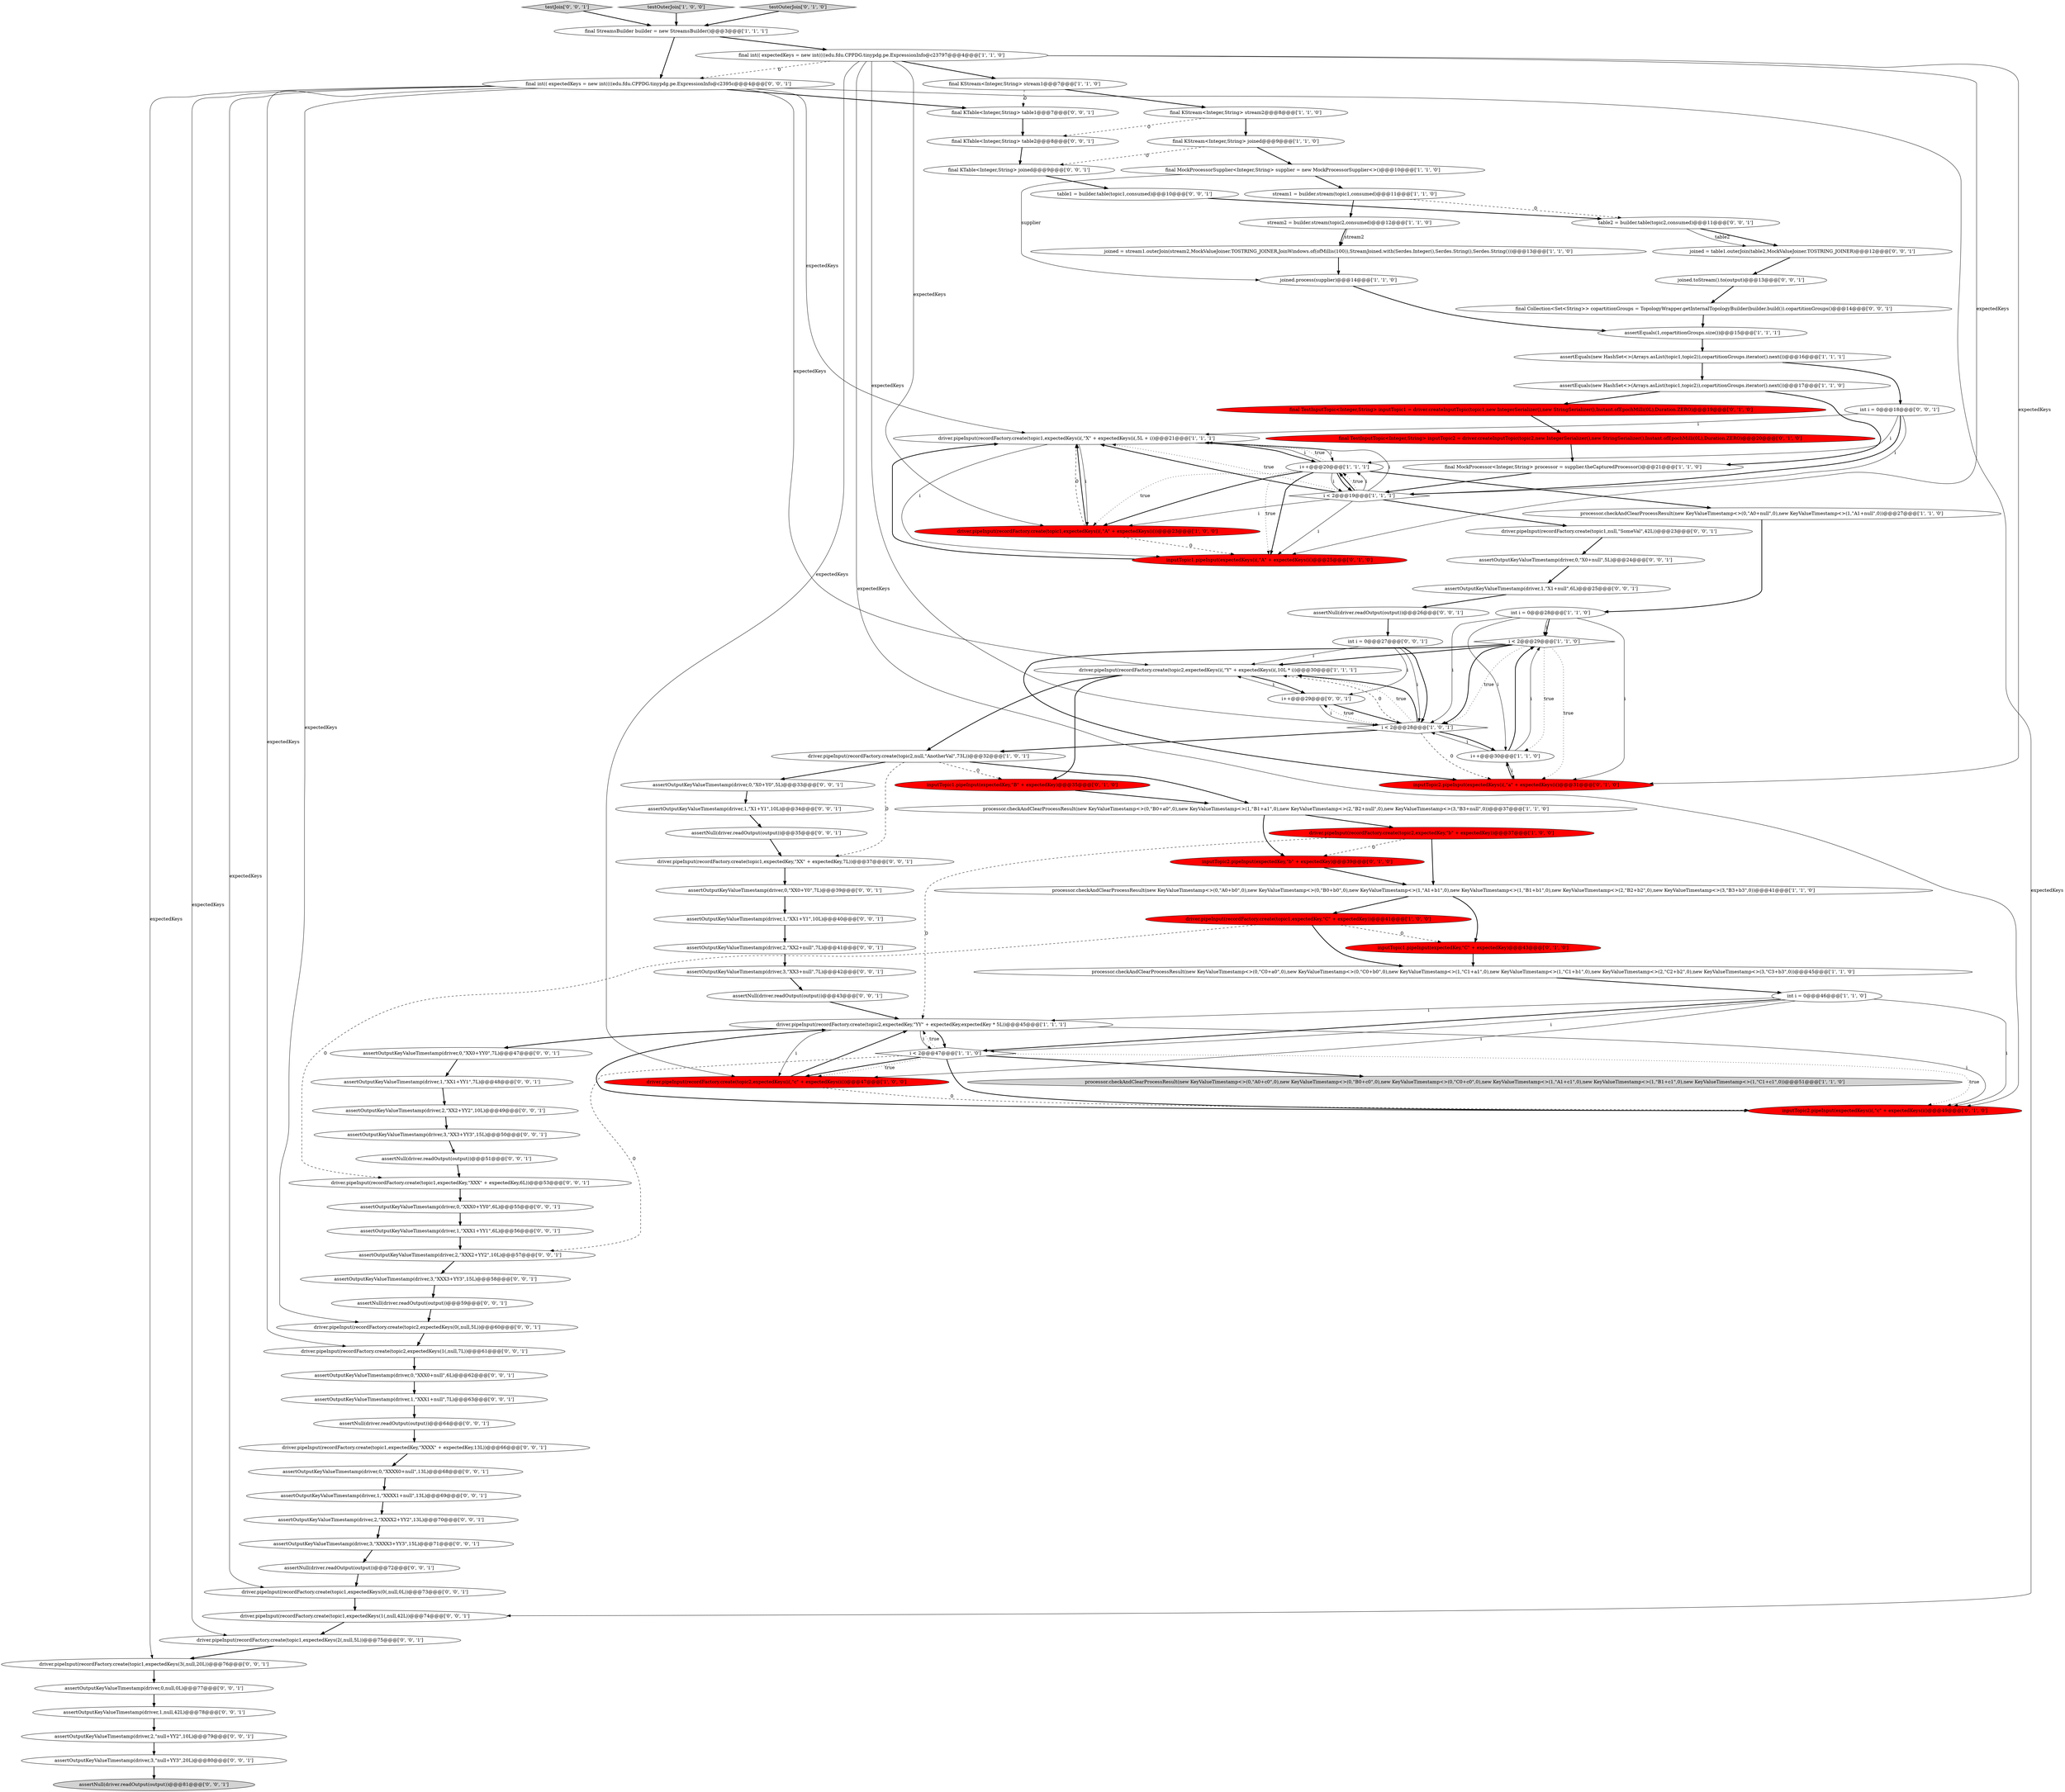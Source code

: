 digraph {
58 [style = filled, label = "testJoin['0', '0', '1']", fillcolor = lightgray, shape = diamond image = "AAA0AAABBB3BBB"];
77 [style = filled, label = "assertOutputKeyValueTimestamp(driver,0,\"XX0+YY0\",7L)@@@47@@@['0', '0', '1']", fillcolor = white, shape = ellipse image = "AAA0AAABBB3BBB"];
13 [style = filled, label = "driver.pipeInput(recordFactory.create(topic1,expectedKeys(i(,\"X\" + expectedKeys(i(,5L + i))@@@21@@@['1', '1', '1']", fillcolor = white, shape = ellipse image = "AAA0AAABBB1BBB"];
46 [style = filled, label = "assertOutputKeyValueTimestamp(driver,3,\"XXXX3+YY3\",15L)@@@71@@@['0', '0', '1']", fillcolor = white, shape = ellipse image = "AAA0AAABBB3BBB"];
14 [style = filled, label = "driver.pipeInput(recordFactory.create(topic2,expectedKeys(i(,\"Y\" + expectedKeys(i(,10L * i))@@@30@@@['1', '1', '1']", fillcolor = white, shape = ellipse image = "AAA0AAABBB1BBB"];
56 [style = filled, label = "joined.toStream().to(output)@@@13@@@['0', '0', '1']", fillcolor = white, shape = ellipse image = "AAA0AAABBB3BBB"];
78 [style = filled, label = "assertOutputKeyValueTimestamp(driver,1,\"XXX1+null\",7L)@@@63@@@['0', '0', '1']", fillcolor = white, shape = ellipse image = "AAA0AAABBB3BBB"];
63 [style = filled, label = "driver.pipeInput(recordFactory.create(topic1,expectedKey,\"XXX\" + expectedKey,6L))@@@53@@@['0', '0', '1']", fillcolor = white, shape = ellipse image = "AAA0AAABBB3BBB"];
2 [style = filled, label = "stream2 = builder.stream(topic2,consumed)@@@12@@@['1', '1', '0']", fillcolor = white, shape = ellipse image = "AAA0AAABBB1BBB"];
62 [style = filled, label = "final int(( expectedKeys = new int((((edu.fdu.CPPDG.tinypdg.pe.ExpressionInfo@c2395c@@@4@@@['0', '0', '1']", fillcolor = white, shape = ellipse image = "AAA0AAABBB3BBB"];
29 [style = filled, label = "driver.pipeInput(recordFactory.create(topic1,expectedKey,\"C\" + expectedKey))@@@41@@@['1', '0', '0']", fillcolor = red, shape = ellipse image = "AAA1AAABBB1BBB"];
52 [style = filled, label = "assertNull(driver.readOutput(output))@@@72@@@['0', '0', '1']", fillcolor = white, shape = ellipse image = "AAA0AAABBB3BBB"];
28 [style = filled, label = "i < 2@@@29@@@['1', '1', '0']", fillcolor = white, shape = diamond image = "AAA0AAABBB1BBB"];
33 [style = filled, label = "final KStream<Integer,String> stream2@@@8@@@['1', '1', '0']", fillcolor = white, shape = ellipse image = "AAA0AAABBB1BBB"];
53 [style = filled, label = "assertOutputKeyValueTimestamp(driver,3,\"XX3+null\",7L)@@@42@@@['0', '0', '1']", fillcolor = white, shape = ellipse image = "AAA0AAABBB3BBB"];
81 [style = filled, label = "driver.pipeInput(recordFactory.create(topic1,expectedKeys(3(,null,20L))@@@76@@@['0', '0', '1']", fillcolor = white, shape = ellipse image = "AAA0AAABBB3BBB"];
4 [style = filled, label = "assertEquals(1,copartitionGroups.size())@@@15@@@['1', '1', '1']", fillcolor = white, shape = ellipse image = "AAA0AAABBB1BBB"];
74 [style = filled, label = "assertOutputKeyValueTimestamp(driver,2,\"XXX2+YY2\",10L)@@@57@@@['0', '0', '1']", fillcolor = white, shape = ellipse image = "AAA0AAABBB3BBB"];
12 [style = filled, label = "final MockProcessor<Integer,String> processor = supplier.theCapturedProcessor()@@@21@@@['1', '1', '0']", fillcolor = white, shape = ellipse image = "AAA0AAABBB1BBB"];
71 [style = filled, label = "assertOutputKeyValueTimestamp(driver,2,\"XXXX2+YY2\",13L)@@@70@@@['0', '0', '1']", fillcolor = white, shape = ellipse image = "AAA0AAABBB3BBB"];
48 [style = filled, label = "assertNull(driver.readOutput(output))@@@26@@@['0', '0', '1']", fillcolor = white, shape = ellipse image = "AAA0AAABBB3BBB"];
16 [style = filled, label = "joined = stream1.outerJoin(stream2,MockValueJoiner.TOSTRING_JOINER,JoinWindows.of(ofMillis(100)),StreamJoined.with(Serdes.Integer(),Serdes.String(),Serdes.String()))@@@13@@@['1', '1', '0']", fillcolor = white, shape = ellipse image = "AAA0AAABBB1BBB"];
76 [style = filled, label = "assertOutputKeyValueTimestamp(driver,2,\"XX2+null\",7L)@@@41@@@['0', '0', '1']", fillcolor = white, shape = ellipse image = "AAA0AAABBB3BBB"];
17 [style = filled, label = "joined.process(supplier)@@@14@@@['1', '1', '0']", fillcolor = white, shape = ellipse image = "AAA0AAABBB1BBB"];
79 [style = filled, label = "driver.pipeInput(recordFactory.create(topic1,expectedKeys(1(,null,42L))@@@74@@@['0', '0', '1']", fillcolor = white, shape = ellipse image = "AAA0AAABBB3BBB"];
10 [style = filled, label = "int i = 0@@@46@@@['1', '1', '0']", fillcolor = white, shape = ellipse image = "AAA0AAABBB1BBB"];
41 [style = filled, label = "final TestInputTopic<Integer,String> inputTopic2 = driver.createInputTopic(topic2,new IntegerSerializer(),new StringSerializer(),Instant.ofEpochMilli(0L),Duration.ZERO)@@@20@@@['0', '1', '0']", fillcolor = red, shape = ellipse image = "AAA1AAABBB2BBB"];
43 [style = filled, label = "inputTopic1.pipeInput(expectedKey,\"B\" + expectedKey)@@@35@@@['0', '1', '0']", fillcolor = red, shape = ellipse image = "AAA1AAABBB2BBB"];
94 [style = filled, label = "assertOutputKeyValueTimestamp(driver,0,\"XXXX0+null\",13L)@@@68@@@['0', '0', '1']", fillcolor = white, shape = ellipse image = "AAA0AAABBB3BBB"];
54 [style = filled, label = "final KTable<Integer,String> table1@@@7@@@['0', '0', '1']", fillcolor = white, shape = ellipse image = "AAA0AAABBB3BBB"];
30 [style = filled, label = "final MockProcessorSupplier<Integer,String> supplier = new MockProcessorSupplier<>()@@@10@@@['1', '1', '0']", fillcolor = white, shape = ellipse image = "AAA0AAABBB1BBB"];
11 [style = filled, label = "i++@@@30@@@['1', '1', '0']", fillcolor = white, shape = ellipse image = "AAA0AAABBB1BBB"];
20 [style = filled, label = "processor.checkAndClearProcessResult(new KeyValueTimestamp<>(0,\"A0+c0\",0),new KeyValueTimestamp<>(0,\"B0+c0\",0),new KeyValueTimestamp<>(0,\"C0+c0\",0),new KeyValueTimestamp<>(1,\"A1+c1\",0),new KeyValueTimestamp<>(1,\"B1+c1\",0),new KeyValueTimestamp<>(1,\"C1+c1\",0))@@@51@@@['1', '1', '0']", fillcolor = lightgray, shape = ellipse image = "AAA0AAABBB1BBB"];
97 [style = filled, label = "assertOutputKeyValueTimestamp(driver,1,\"X1+Y1\",10L)@@@34@@@['0', '0', '1']", fillcolor = white, shape = ellipse image = "AAA0AAABBB3BBB"];
67 [style = filled, label = "assertOutputKeyValueTimestamp(driver,3,\"null+YY3\",20L)@@@80@@@['0', '0', '1']", fillcolor = white, shape = ellipse image = "AAA0AAABBB3BBB"];
21 [style = filled, label = "testOuterJoin['1', '0', '0']", fillcolor = lightgray, shape = diamond image = "AAA0AAABBB1BBB"];
84 [style = filled, label = "int i = 0@@@27@@@['0', '0', '1']", fillcolor = white, shape = ellipse image = "AAA0AAABBB3BBB"];
6 [style = filled, label = "i++@@@20@@@['1', '1', '1']", fillcolor = white, shape = ellipse image = "AAA0AAABBB1BBB"];
88 [style = filled, label = "assertNull(driver.readOutput(output))@@@35@@@['0', '0', '1']", fillcolor = white, shape = ellipse image = "AAA0AAABBB3BBB"];
60 [style = filled, label = "assertOutputKeyValueTimestamp(driver,1,\"XXXX1+null\",13L)@@@69@@@['0', '0', '1']", fillcolor = white, shape = ellipse image = "AAA0AAABBB3BBB"];
72 [style = filled, label = "driver.pipeInput(recordFactory.create(topic1,expectedKeys(2(,null,5L))@@@75@@@['0', '0', '1']", fillcolor = white, shape = ellipse image = "AAA0AAABBB3BBB"];
75 [style = filled, label = "assertNull(driver.readOutput(output))@@@51@@@['0', '0', '1']", fillcolor = white, shape = ellipse image = "AAA0AAABBB3BBB"];
27 [style = filled, label = "driver.pipeInput(recordFactory.create(topic2,expectedKey,\"YY\" + expectedKey,expectedKey * 5L))@@@45@@@['1', '1', '1']", fillcolor = white, shape = ellipse image = "AAA0AAABBB1BBB"];
73 [style = filled, label = "assertNull(driver.readOutput(output))@@@64@@@['0', '0', '1']", fillcolor = white, shape = ellipse image = "AAA0AAABBB3BBB"];
101 [style = filled, label = "assertOutputKeyValueTimestamp(driver,3,\"XXX3+YY3\",15L)@@@58@@@['0', '0', '1']", fillcolor = white, shape = ellipse image = "AAA0AAABBB3BBB"];
39 [style = filled, label = "inputTopic2.pipeInput(expectedKey,\"b\" + expectedKey)@@@39@@@['0', '1', '0']", fillcolor = red, shape = ellipse image = "AAA1AAABBB2BBB"];
36 [style = filled, label = "inputTopic2.pipeInput(expectedKeys(i(,\"a\" + expectedKeys(i()@@@31@@@['0', '1', '0']", fillcolor = red, shape = ellipse image = "AAA1AAABBB2BBB"];
95 [style = filled, label = "assertOutputKeyValueTimestamp(driver,3,\"XX3+YY3\",15L)@@@50@@@['0', '0', '1']", fillcolor = white, shape = ellipse image = "AAA0AAABBB3BBB"];
25 [style = filled, label = "i < 2@@@47@@@['1', '1', '0']", fillcolor = white, shape = diamond image = "AAA0AAABBB1BBB"];
44 [style = filled, label = "inputTopic1.pipeInput(expectedKey,\"C\" + expectedKey)@@@43@@@['0', '1', '0']", fillcolor = red, shape = ellipse image = "AAA1AAABBB2BBB"];
70 [style = filled, label = "assertNull(driver.readOutput(output))@@@59@@@['0', '0', '1']", fillcolor = white, shape = ellipse image = "AAA0AAABBB3BBB"];
22 [style = filled, label = "processor.checkAndClearProcessResult(new KeyValueTimestamp<>(0,\"B0+a0\",0),new KeyValueTimestamp<>(1,\"B1+a1\",0),new KeyValueTimestamp<>(2,\"B2+null\",0),new KeyValueTimestamp<>(3,\"B3+null\",0))@@@37@@@['1', '1', '0']", fillcolor = white, shape = ellipse image = "AAA0AAABBB1BBB"];
86 [style = filled, label = "assertOutputKeyValueTimestamp(driver,2,\"null+YY2\",10L)@@@79@@@['0', '0', '1']", fillcolor = white, shape = ellipse image = "AAA0AAABBB3BBB"];
38 [style = filled, label = "inputTopic1.pipeInput(expectedKeys(i(,\"A\" + expectedKeys(i()@@@25@@@['0', '1', '0']", fillcolor = red, shape = ellipse image = "AAA1AAABBB2BBB"];
98 [style = filled, label = "assertOutputKeyValueTimestamp(driver,2,\"XX2+YY2\",10L)@@@49@@@['0', '0', '1']", fillcolor = white, shape = ellipse image = "AAA0AAABBB3BBB"];
57 [style = filled, label = "final Collection<Set<String>> copartitionGroups = TopologyWrapper.getInternalTopologyBuilder(builder.build()).copartitionGroups()@@@14@@@['0', '0', '1']", fillcolor = white, shape = ellipse image = "AAA0AAABBB3BBB"];
65 [style = filled, label = "final KTable<Integer,String> table2@@@8@@@['0', '0', '1']", fillcolor = white, shape = ellipse image = "AAA0AAABBB3BBB"];
24 [style = filled, label = "processor.checkAndClearProcessResult(new KeyValueTimestamp<>(0,\"C0+a0\",0),new KeyValueTimestamp<>(0,\"C0+b0\",0),new KeyValueTimestamp<>(1,\"C1+a1\",0),new KeyValueTimestamp<>(1,\"C1+b1\",0),new KeyValueTimestamp<>(2,\"C2+b2\",0),new KeyValueTimestamp<>(3,\"C3+b3\",0))@@@45@@@['1', '1', '0']", fillcolor = white, shape = ellipse image = "AAA0AAABBB1BBB"];
82 [style = filled, label = "assertOutputKeyValueTimestamp(driver,0,null,0L)@@@77@@@['0', '0', '1']", fillcolor = white, shape = ellipse image = "AAA0AAABBB3BBB"];
47 [style = filled, label = "assertOutputKeyValueTimestamp(driver,1,\"XX1+Y1\",10L)@@@40@@@['0', '0', '1']", fillcolor = white, shape = ellipse image = "AAA0AAABBB3BBB"];
89 [style = filled, label = "assertOutputKeyValueTimestamp(driver,0,\"XXX0+null\",6L)@@@62@@@['0', '0', '1']", fillcolor = white, shape = ellipse image = "AAA0AAABBB3BBB"];
42 [style = filled, label = "final TestInputTopic<Integer,String> inputTopic1 = driver.createInputTopic(topic1,new IntegerSerializer(),new StringSerializer(),Instant.ofEpochMilli(0L),Duration.ZERO)@@@19@@@['0', '1', '0']", fillcolor = red, shape = ellipse image = "AAA1AAABBB2BBB"];
50 [style = filled, label = "assertOutputKeyValueTimestamp(driver,1,null,42L)@@@78@@@['0', '0', '1']", fillcolor = white, shape = ellipse image = "AAA0AAABBB3BBB"];
61 [style = filled, label = "driver.pipeInput(recordFactory.create(topic1,expectedKey,\"XXXX\" + expectedKey,13L))@@@66@@@['0', '0', '1']", fillcolor = white, shape = ellipse image = "AAA0AAABBB3BBB"];
19 [style = filled, label = "stream1 = builder.stream(topic1,consumed)@@@11@@@['1', '1', '0']", fillcolor = white, shape = ellipse image = "AAA0AAABBB1BBB"];
45 [style = filled, label = "assertOutputKeyValueTimestamp(driver,1,\"X1+null\",6L)@@@25@@@['0', '0', '1']", fillcolor = white, shape = ellipse image = "AAA0AAABBB3BBB"];
90 [style = filled, label = "driver.pipeInput(recordFactory.create(topic1,null,\"SomeVal\",42L))@@@23@@@['0', '0', '1']", fillcolor = white, shape = ellipse image = "AAA0AAABBB3BBB"];
51 [style = filled, label = "assertOutputKeyValueTimestamp(driver,0,\"XX0+Y0\",7L)@@@39@@@['0', '0', '1']", fillcolor = white, shape = ellipse image = "AAA0AAABBB3BBB"];
3 [style = filled, label = "assertEquals(new HashSet<>(Arrays.asList(topic1,topic2)),copartitionGroups.iterator().next())@@@17@@@['1', '1', '0']", fillcolor = white, shape = ellipse image = "AAA0AAABBB1BBB"];
64 [style = filled, label = "assertNull(driver.readOutput(output))@@@81@@@['0', '0', '1']", fillcolor = lightgray, shape = ellipse image = "AAA0AAABBB3BBB"];
18 [style = filled, label = "processor.checkAndClearProcessResult(new KeyValueTimestamp<>(0,\"A0+null\",0),new KeyValueTimestamp<>(1,\"A1+null\",0))@@@27@@@['1', '1', '0']", fillcolor = white, shape = ellipse image = "AAA0AAABBB1BBB"];
31 [style = filled, label = "i < 2@@@19@@@['1', '1', '1']", fillcolor = white, shape = diamond image = "AAA0AAABBB1BBB"];
85 [style = filled, label = "i++@@@29@@@['0', '0', '1']", fillcolor = white, shape = ellipse image = "AAA0AAABBB3BBB"];
59 [style = filled, label = "driver.pipeInput(recordFactory.create(topic1,expectedKey,\"XX\" + expectedKey,7L))@@@37@@@['0', '0', '1']", fillcolor = white, shape = ellipse image = "AAA0AAABBB3BBB"];
96 [style = filled, label = "assertOutputKeyValueTimestamp(driver,1,\"XXX1+YY1\",6L)@@@56@@@['0', '0', '1']", fillcolor = white, shape = ellipse image = "AAA0AAABBB3BBB"];
26 [style = filled, label = "driver.pipeInput(recordFactory.create(topic1,expectedKeys(i(,\"A\" + expectedKeys(i())@@@23@@@['1', '0', '0']", fillcolor = red, shape = ellipse image = "AAA1AAABBB1BBB"];
69 [style = filled, label = "driver.pipeInput(recordFactory.create(topic2,expectedKeys(0(,null,5L))@@@60@@@['0', '0', '1']", fillcolor = white, shape = ellipse image = "AAA0AAABBB3BBB"];
15 [style = filled, label = "final KStream<Integer,String> joined@@@9@@@['1', '1', '0']", fillcolor = white, shape = ellipse image = "AAA0AAABBB1BBB"];
37 [style = filled, label = "testOuterJoin['0', '1', '0']", fillcolor = lightgray, shape = diamond image = "AAA0AAABBB2BBB"];
80 [style = filled, label = "assertOutputKeyValueTimestamp(driver,1,\"XX1+YY1\",7L)@@@48@@@['0', '0', '1']", fillcolor = white, shape = ellipse image = "AAA0AAABBB3BBB"];
55 [style = filled, label = "final KTable<Integer,String> joined@@@9@@@['0', '0', '1']", fillcolor = white, shape = ellipse image = "AAA0AAABBB3BBB"];
92 [style = filled, label = "assertNull(driver.readOutput(output))@@@43@@@['0', '0', '1']", fillcolor = white, shape = ellipse image = "AAA0AAABBB3BBB"];
99 [style = filled, label = "int i = 0@@@18@@@['0', '0', '1']", fillcolor = white, shape = ellipse image = "AAA0AAABBB3BBB"];
9 [style = filled, label = "driver.pipeInput(recordFactory.create(topic2,expectedKey,\"b\" + expectedKey))@@@37@@@['1', '0', '0']", fillcolor = red, shape = ellipse image = "AAA1AAABBB1BBB"];
40 [style = filled, label = "inputTopic2.pipeInput(expectedKeys(i(,\"c\" + expectedKeys(i()@@@49@@@['0', '1', '0']", fillcolor = red, shape = ellipse image = "AAA1AAABBB2BBB"];
32 [style = filled, label = "final int(( expectedKeys = new int((((edu.fdu.CPPDG.tinypdg.pe.ExpressionInfo@c23797@@@4@@@['1', '1', '0']", fillcolor = white, shape = ellipse image = "AAA0AAABBB1BBB"];
8 [style = filled, label = "driver.pipeInput(recordFactory.create(topic2,null,\"AnotherVal\",73L))@@@32@@@['1', '0', '1']", fillcolor = white, shape = ellipse image = "AAA0AAABBB1BBB"];
0 [style = filled, label = "processor.checkAndClearProcessResult(new KeyValueTimestamp<>(0,\"A0+b0\",0),new KeyValueTimestamp<>(0,\"B0+b0\",0),new KeyValueTimestamp<>(1,\"A1+b1\",0),new KeyValueTimestamp<>(1,\"B1+b1\",0),new KeyValueTimestamp<>(2,\"B2+b2\",0),new KeyValueTimestamp<>(3,\"B3+b3\",0))@@@41@@@['1', '1', '0']", fillcolor = white, shape = ellipse image = "AAA0AAABBB1BBB"];
49 [style = filled, label = "assertOutputKeyValueTimestamp(driver,0,\"X0+Y0\",5L)@@@33@@@['0', '0', '1']", fillcolor = white, shape = ellipse image = "AAA0AAABBB3BBB"];
7 [style = filled, label = "driver.pipeInput(recordFactory.create(topic2,expectedKeys(i(,\"c\" + expectedKeys(i())@@@47@@@['1', '0', '0']", fillcolor = red, shape = ellipse image = "AAA1AAABBB1BBB"];
100 [style = filled, label = "table2 = builder.table(topic2,consumed)@@@11@@@['0', '0', '1']", fillcolor = white, shape = ellipse image = "AAA0AAABBB3BBB"];
87 [style = filled, label = "table1 = builder.table(topic1,consumed)@@@10@@@['0', '0', '1']", fillcolor = white, shape = ellipse image = "AAA0AAABBB3BBB"];
66 [style = filled, label = "driver.pipeInput(recordFactory.create(topic2,expectedKeys(1(,null,7L))@@@61@@@['0', '0', '1']", fillcolor = white, shape = ellipse image = "AAA0AAABBB3BBB"];
1 [style = filled, label = "assertEquals(new HashSet<>(Arrays.asList(topic1,topic2)),copartitionGroups.iterator().next())@@@16@@@['1', '1', '1']", fillcolor = white, shape = ellipse image = "AAA0AAABBB1BBB"];
35 [style = filled, label = "int i = 0@@@28@@@['1', '1', '0']", fillcolor = white, shape = ellipse image = "AAA0AAABBB1BBB"];
23 [style = filled, label = "final KStream<Integer,String> stream1@@@7@@@['1', '1', '0']", fillcolor = white, shape = ellipse image = "AAA0AAABBB1BBB"];
93 [style = filled, label = "assertOutputKeyValueTimestamp(driver,0,\"X0+null\",5L)@@@24@@@['0', '0', '1']", fillcolor = white, shape = ellipse image = "AAA0AAABBB3BBB"];
5 [style = filled, label = "i < 2@@@28@@@['1', '0', '1']", fillcolor = white, shape = diamond image = "AAA0AAABBB1BBB"];
68 [style = filled, label = "assertOutputKeyValueTimestamp(driver,0,\"XXX0+YY0\",6L)@@@55@@@['0', '0', '1']", fillcolor = white, shape = ellipse image = "AAA0AAABBB3BBB"];
83 [style = filled, label = "joined = table1.outerJoin(table2,MockValueJoiner.TOSTRING_JOINER)@@@12@@@['0', '0', '1']", fillcolor = white, shape = ellipse image = "AAA0AAABBB3BBB"];
34 [style = filled, label = "final StreamsBuilder builder = new StreamsBuilder()@@@3@@@['1', '1', '1']", fillcolor = white, shape = ellipse image = "AAA0AAABBB1BBB"];
91 [style = filled, label = "driver.pipeInput(recordFactory.create(topic1,expectedKeys(0(,null,0L))@@@73@@@['0', '0', '1']", fillcolor = white, shape = ellipse image = "AAA0AAABBB3BBB"];
28->11 [style = dotted, label="true"];
9->39 [style = dashed, label="0"];
35->28 [style = solid, label="i"];
32->36 [style = solid, label="expectedKeys"];
68->96 [style = bold, label=""];
42->41 [style = bold, label=""];
32->23 [style = bold, label=""];
70->69 [style = bold, label=""];
27->7 [style = solid, label="i"];
26->38 [style = dashed, label="0"];
13->26 [style = solid, label="i"];
66->89 [style = bold, label=""];
50->86 [style = bold, label=""];
62->54 [style = bold, label=""];
80->98 [style = bold, label=""];
99->13 [style = solid, label="i"];
59->51 [style = bold, label=""];
92->27 [style = bold, label=""];
60->71 [style = bold, label=""];
62->13 [style = solid, label="expectedKeys"];
9->27 [style = dashed, label="0"];
77->80 [style = bold, label=""];
45->48 [style = bold, label=""];
35->36 [style = solid, label="i"];
62->81 [style = solid, label="expectedKeys"];
6->13 [style = solid, label="i"];
36->11 [style = bold, label=""];
28->14 [style = bold, label=""];
54->65 [style = bold, label=""];
6->38 [style = dotted, label="true"];
8->59 [style = dashed, label="0"];
47->76 [style = bold, label=""];
6->26 [style = dotted, label="true"];
23->33 [style = bold, label=""];
84->5 [style = solid, label="i"];
31->6 [style = bold, label=""];
51->47 [style = bold, label=""];
73->61 [style = bold, label=""];
18->35 [style = bold, label=""];
95->75 [style = bold, label=""];
34->32 [style = bold, label=""];
83->56 [style = bold, label=""];
10->7 [style = solid, label="i"];
100->83 [style = bold, label=""];
27->77 [style = bold, label=""];
33->65 [style = dashed, label="0"];
31->13 [style = solid, label="i"];
27->25 [style = bold, label=""];
25->40 [style = bold, label=""];
85->5 [style = bold, label=""];
62->91 [style = solid, label="expectedKeys"];
2->16 [style = bold, label=""];
24->10 [style = bold, label=""];
11->28 [style = bold, label=""];
99->31 [style = bold, label=""];
28->5 [style = bold, label=""];
2->16 [style = solid, label="stream2"];
5->14 [style = dashed, label="0"];
28->36 [style = bold, label=""];
67->64 [style = bold, label=""];
35->5 [style = solid, label="i"];
53->92 [style = bold, label=""];
33->15 [style = bold, label=""];
32->26 [style = solid, label="expectedKeys"];
6->13 [style = dotted, label="true"];
22->9 [style = bold, label=""];
31->6 [style = dotted, label="true"];
99->31 [style = solid, label="i"];
84->5 [style = bold, label=""];
0->29 [style = bold, label=""];
28->36 [style = dotted, label="true"];
19->2 [style = bold, label=""];
16->17 [style = bold, label=""];
56->57 [style = bold, label=""];
99->6 [style = solid, label="i"];
11->5 [style = solid, label="i"];
25->7 [style = bold, label=""];
14->43 [style = bold, label=""];
26->13 [style = bold, label=""];
8->43 [style = dashed, label="0"];
8->22 [style = bold, label=""];
6->31 [style = solid, label="i"];
97->88 [style = bold, label=""];
35->28 [style = bold, label=""];
30->19 [style = bold, label=""];
6->38 [style = bold, label=""];
71->46 [style = bold, label=""];
61->94 [style = bold, label=""];
87->100 [style = bold, label=""];
10->25 [style = bold, label=""];
81->82 [style = bold, label=""];
49->97 [style = bold, label=""];
34->62 [style = bold, label=""];
43->22 [style = bold, label=""];
89->78 [style = bold, label=""];
62->79 [style = solid, label="expectedKeys"];
76->53 [style = bold, label=""];
58->34 [style = bold, label=""];
5->11 [style = bold, label=""];
14->8 [style = bold, label=""];
0->44 [style = bold, label=""];
65->55 [style = bold, label=""];
31->90 [style = bold, label=""];
78->73 [style = bold, label=""];
62->66 [style = solid, label="expectedKeys"];
32->62 [style = dashed, label="0"];
55->87 [style = bold, label=""];
12->31 [style = bold, label=""];
84->85 [style = solid, label="i"];
101->70 [style = bold, label=""];
13->6 [style = solid, label="i"];
100->83 [style = solid, label="table2"];
6->26 [style = bold, label=""];
79->72 [style = bold, label=""];
25->74 [style = dashed, label="0"];
6->18 [style = bold, label=""];
26->13 [style = dashed, label="0"];
31->13 [style = bold, label=""];
21->34 [style = bold, label=""];
31->26 [style = solid, label="i"];
1->3 [style = bold, label=""];
48->84 [style = bold, label=""];
31->38 [style = solid, label="i"];
96->74 [style = bold, label=""];
3->12 [style = bold, label=""];
62->14 [style = solid, label="expectedKeys"];
84->14 [style = solid, label="i"];
13->38 [style = solid, label="i"];
3->42 [style = bold, label=""];
30->17 [style = solid, label="supplier"];
25->7 [style = dotted, label="true"];
10->40 [style = solid, label="i"];
93->45 [style = bold, label=""];
19->100 [style = dashed, label="0"];
91->79 [style = bold, label=""];
52->91 [style = bold, label=""];
25->20 [style = bold, label=""];
32->38 [style = solid, label="expectedKeys"];
62->72 [style = solid, label="expectedKeys"];
72->81 [style = bold, label=""];
5->85 [style = dotted, label="true"];
40->27 [style = bold, label=""];
22->39 [style = bold, label=""];
10->27 [style = solid, label="i"];
4->1 [style = bold, label=""];
31->13 [style = dotted, label="true"];
41->12 [style = bold, label=""];
13->6 [style = bold, label=""];
44->24 [style = bold, label=""];
69->66 [style = bold, label=""];
32->7 [style = solid, label="expectedKeys"];
27->25 [style = solid, label="i"];
17->4 [style = bold, label=""];
85->5 [style = solid, label="i"];
57->4 [style = bold, label=""];
82->50 [style = bold, label=""];
7->40 [style = dashed, label="0"];
5->8 [style = bold, label=""];
98->95 [style = bold, label=""];
85->14 [style = solid, label="i"];
5->14 [style = dotted, label="true"];
9->0 [style = bold, label=""];
90->93 [style = bold, label=""];
62->69 [style = solid, label="expectedKeys"];
74->101 [style = bold, label=""];
15->30 [style = bold, label=""];
5->14 [style = bold, label=""];
5->36 [style = dashed, label="0"];
46->52 [style = bold, label=""];
32->40 [style = solid, label="expectedKeys"];
29->44 [style = dashed, label="0"];
29->63 [style = dashed, label="0"];
75->63 [style = bold, label=""];
23->54 [style = dashed, label="0"];
11->36 [style = solid, label="i"];
1->99 [style = bold, label=""];
28->5 [style = dotted, label="true"];
15->55 [style = dashed, label="0"];
39->0 [style = bold, label=""];
6->31 [style = bold, label=""];
25->40 [style = dotted, label="true"];
63->68 [style = bold, label=""];
37->34 [style = bold, label=""];
10->25 [style = solid, label="i"];
14->85 [style = bold, label=""];
88->59 [style = bold, label=""];
7->27 [style = bold, label=""];
31->6 [style = solid, label="i"];
8->49 [style = bold, label=""];
35->11 [style = solid, label="i"];
25->27 [style = dotted, label="true"];
29->24 [style = bold, label=""];
38->13 [style = bold, label=""];
94->60 [style = bold, label=""];
32->5 [style = solid, label="expectedKeys"];
27->40 [style = solid, label="i"];
86->67 [style = bold, label=""];
11->28 [style = solid, label="i"];
}
